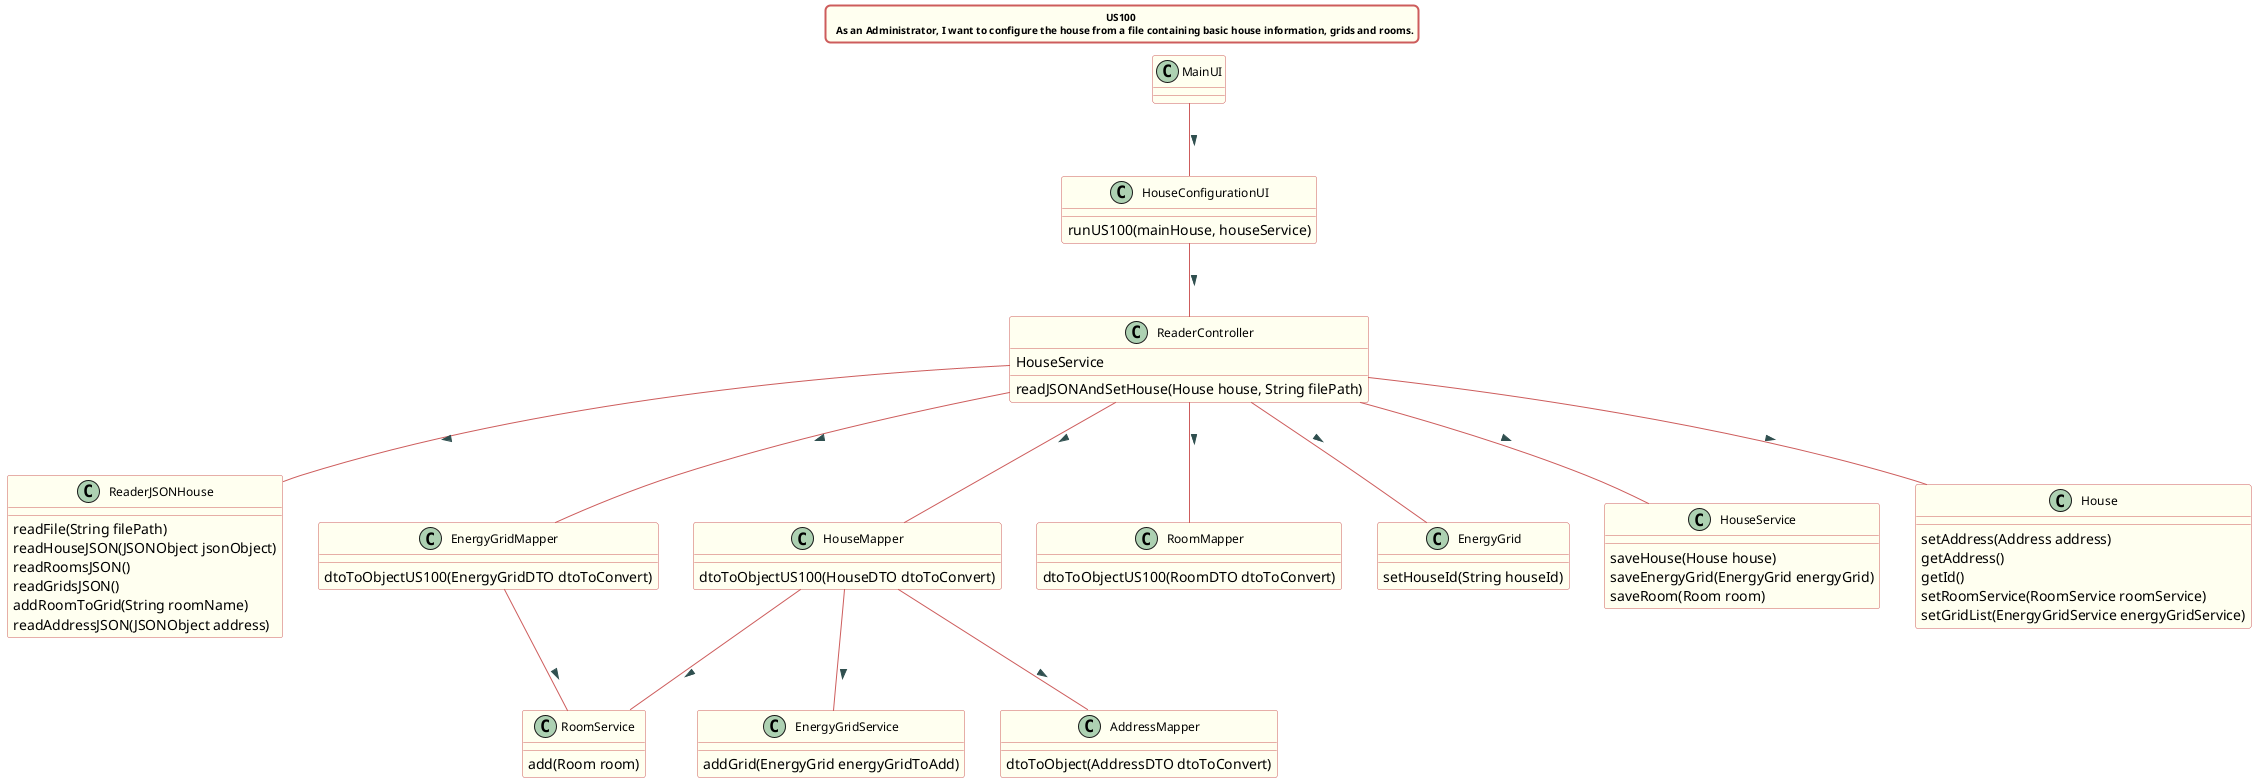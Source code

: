 @startuml
title US100 \n  As an Administrator, I want to configure the house from a file containing basic house information, grids and rooms.

skinparam titleBorderRoundCorner 10
skinparam titleBorderThickness 2
skinparam titleBorderColor indianred
skinparam titleBackgroundColor ivory
skinparam FontName verdana
skinparam titleFontSize 10


skinparam class {
 	BorderColor indianred
 	BackgroundColor indianred
 	BackgroundColor ivory
    roundcorner 10
    ArrowFontName Verdana
    ArrowColor indianred
    ArrowFontColor darkslategrey
    FontSize 12
 }


MainUI -- HouseConfigurationUI : >
HouseConfigurationUI -- ReaderController : >
ReaderController -- ReaderJSONHouse : >
ReaderController -- HouseMapper : >
HouseMapper -- AddressMapper : >
HouseMapper -- RoomService : >
HouseMapper -- EnergyGridService : >
ReaderController -- RoomMapper : >
ReaderController -- EnergyGridMapper : >
EnergyGridMapper -- RoomService : >
ReaderController -- EnergyGrid : >
ReaderController -- HouseService : >
ReaderController -- House : >

class HouseConfigurationUI{
runUS100(mainHouse, houseService)
}

class ReaderController{
HouseService

readJSONAndSetHouse(House house, String filePath)
}

class ReaderJSONHouse{
readFile(String filePath)
readHouseJSON(JSONObject jsonObject)
readRoomsJSON()
readGridsJSON()
addRoomToGrid(String roomName)
readAddressJSON(JSONObject address)
}

class HouseMapper{
dtoToObjectUS100(HouseDTO dtoToConvert)
}

class EnergyGridMapper{
dtoToObjectUS100(EnergyGridDTO dtoToConvert)
}

class AddressMapper{
dtoToObject(AddressDTO dtoToConvert)
}

class RoomMapper{
dtoToObjectUS100(RoomDTO dtoToConvert)
}

class EnergyGridService{
addGrid(EnergyGrid energyGridToAdd)
}

class EnergyGrid{
setHouseId(String houseId)
}

class RoomService{
add(Room room)
}

class HouseService{
saveHouse(House house)
saveEnergyGrid(EnergyGrid energyGrid)
saveRoom(Room room)
}

class House{
setAddress(Address address)
getAddress()
getId()
setRoomService(RoomService roomService)
setGridList(EnergyGridService energyGridService)
}


@enduml